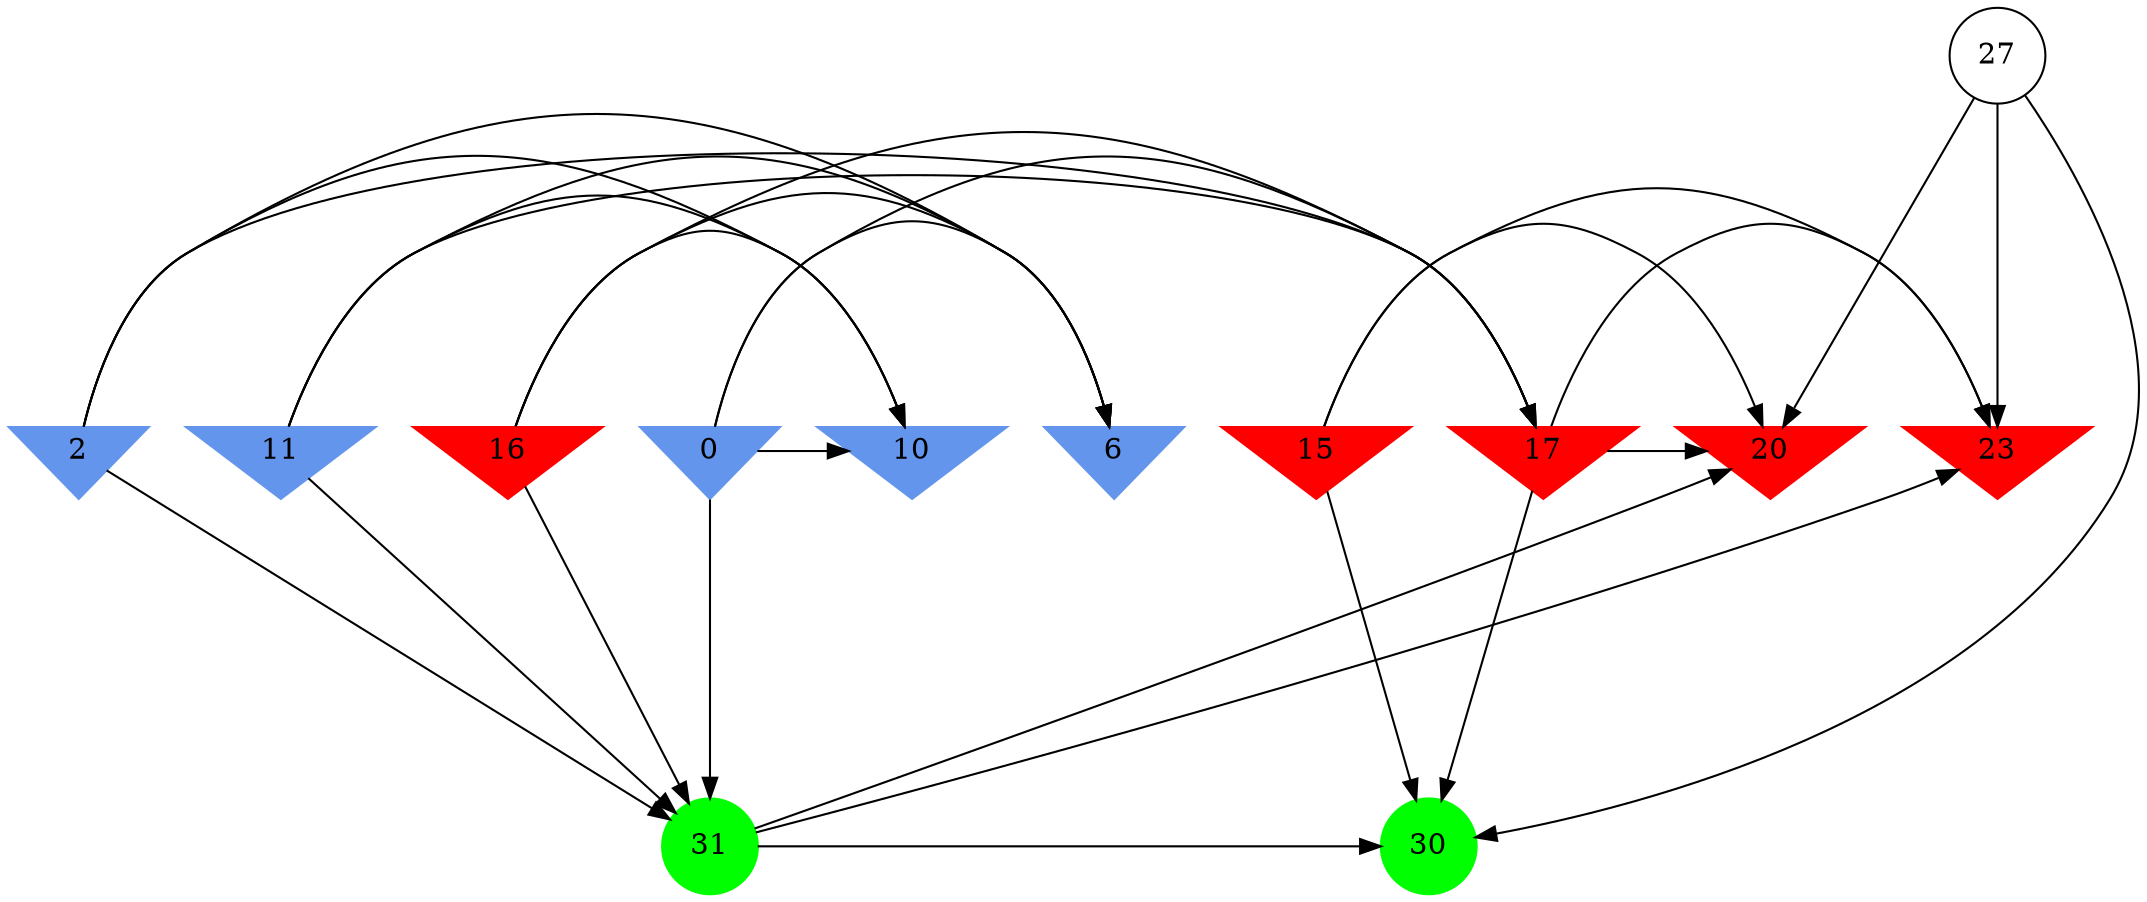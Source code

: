 digraph brain {
	ranksep=2.0;
	0 [shape=invtriangle,style=filled,color=cornflowerblue];
	2 [shape=invtriangle,style=filled,color=cornflowerblue];
	6 [shape=invtriangle,style=filled,color=cornflowerblue];
	10 [shape=invtriangle,style=filled,color=cornflowerblue];
	11 [shape=invtriangle,style=filled,color=cornflowerblue];
	15 [shape=invtriangle,style=filled,color=red];
	16 [shape=invtriangle,style=filled,color=red];
	17 [shape=invtriangle,style=filled,color=red];
	20 [shape=invtriangle,style=filled,color=red];
	23 [shape=invtriangle,style=filled,color=red];
	27 [shape=circle,color=black];
	30 [shape=circle,style=filled,color=green];
	31 [shape=circle,style=filled,color=green];
	15	->	30;
	15	->	20;
	15	->	23;
	17	->	30;
	17	->	20;
	17	->	23;
	27	->	30;
	27	->	20;
	27	->	23;
	31	->	30;
	31	->	20;
	31	->	23;
	2	->	10;
	2	->	17;
	2	->	31;
	2	->	6;
	16	->	10;
	16	->	17;
	16	->	31;
	16	->	6;
	0	->	10;
	0	->	17;
	0	->	31;
	0	->	6;
	11	->	10;
	11	->	17;
	11	->	31;
	11	->	6;
	{ rank=same; 0; 2; 6; 10; 11; 15; 16; 17; 20; 23; }
	{ rank=same; 27; }
	{ rank=same; 30; 31; }
}
